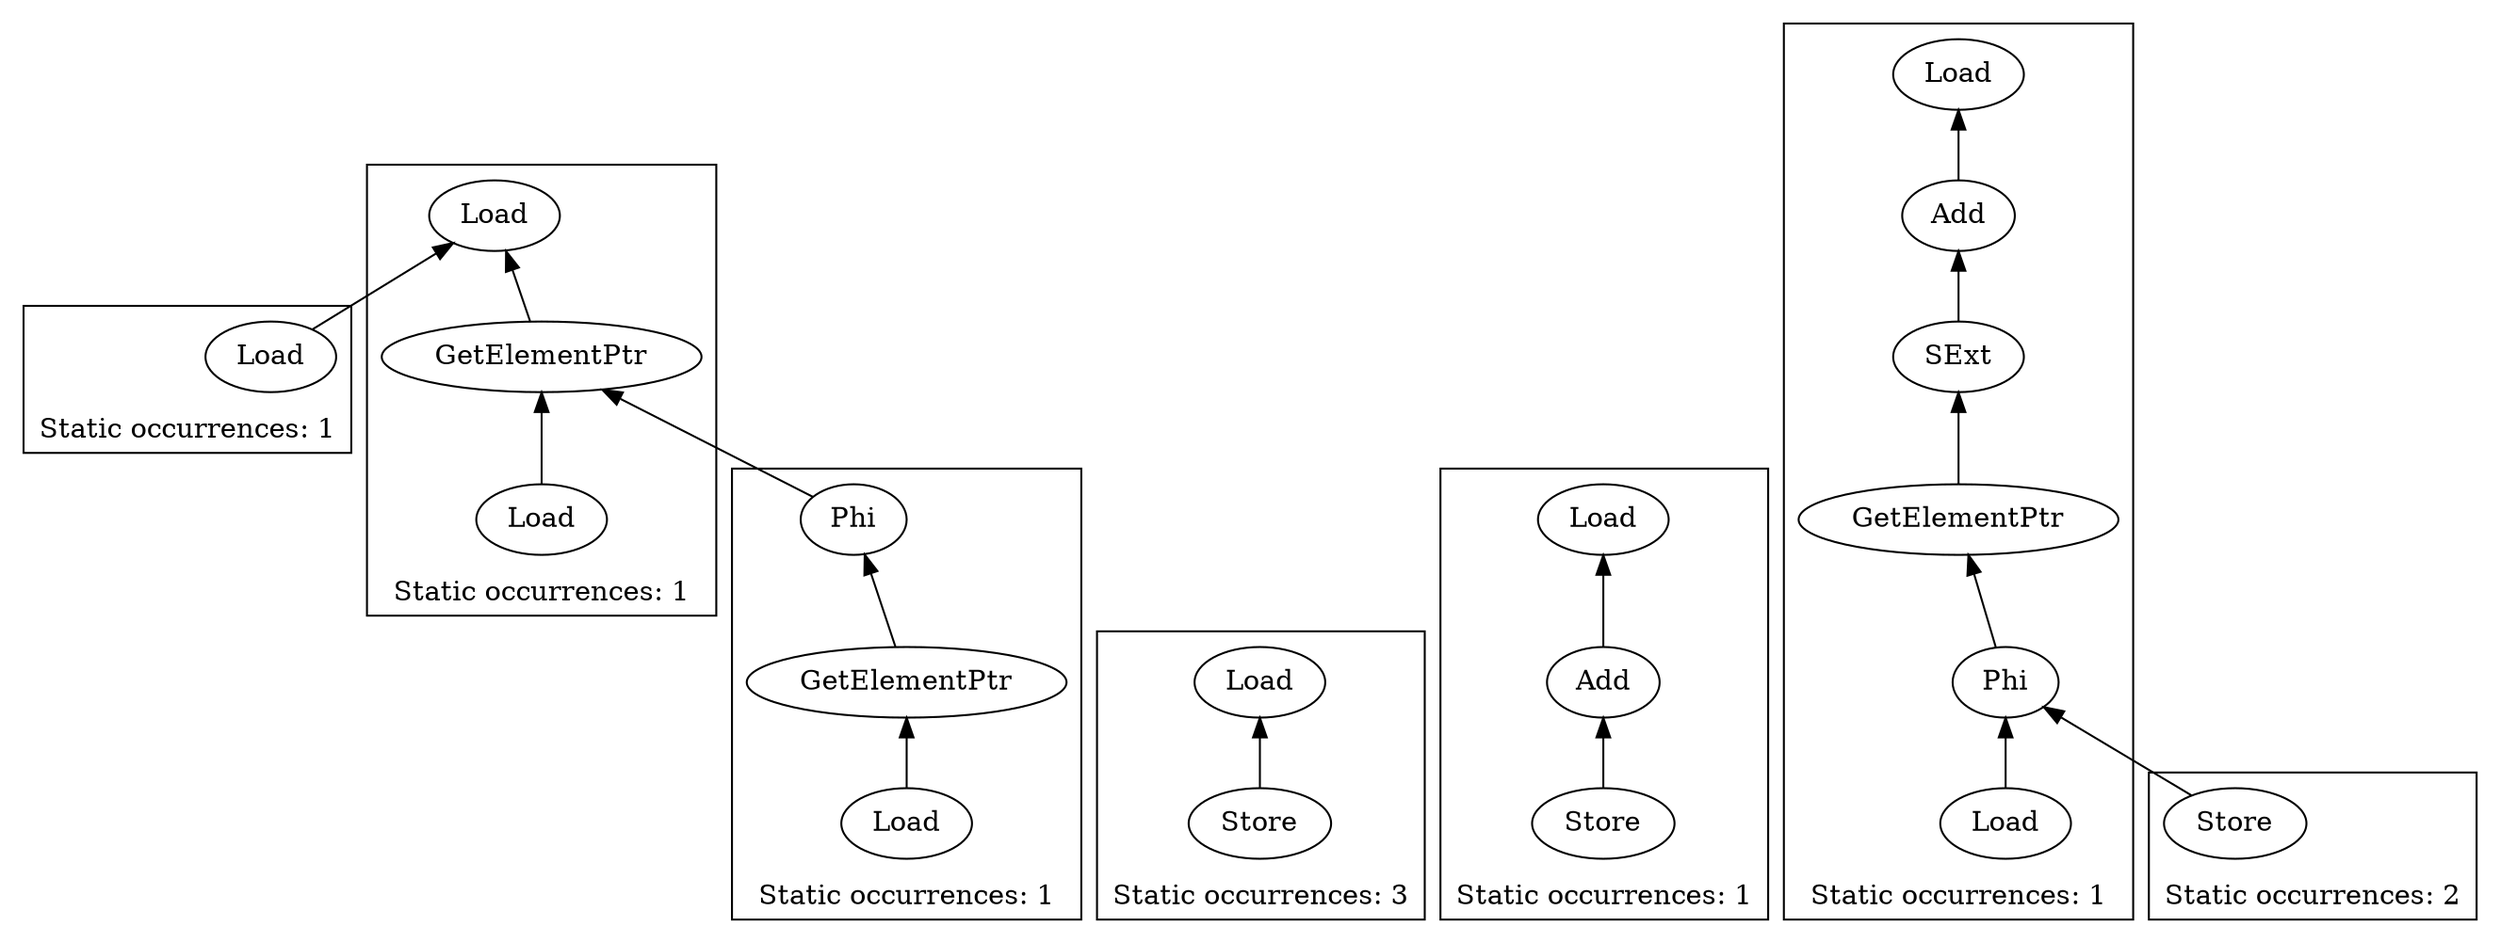 strict digraph {
rankdir=BT
subgraph {
22 [label="GetElementPtr"]
22 -> {
16
}
16 [label="Load"]
24 [label="Load"]
24 -> {
22
}
cluster=true
label=<Static occurrences: 1>
}
subgraph {
4 [label="Store"]
4 -> {
3
}
3 [label="Load"]
cluster=true
label=<Static occurrences: 3>
}
subgraph {
18 [label="Load"]
18 -> {
16
}
16 [label="Load"]
cluster=true
label=<Static occurrences: 1>
}
subgraph {
37 [label="Load"]
37 -> {
35
}
22 [label="GetElementPtr"]
22 -> {
16
}
16 [label="Load"]
35 [label="GetElementPtr"]
35 -> {
28
}
28 [label="Phi"]
28 -> {
22
}
cluster=true
label=<Static occurrences: 1>
}
subgraph {
139 [label="Add"]
139 -> {
138
}
138 [label="Load"]
140 [label="Store"]
140 -> {
139
}
cluster=true
label=<Static occurrences: 1>
}
subgraph {
177 [label="Phi"]
177 -> {
168
}
191 [label="Load"]
191 -> {
177
}
168 [label="GetElementPtr"]
168 -> {
166
}
166 [label="SExt"]
166 -> {
164
}
164 [label="Add"]
164 -> {
162
}
162 [label="Load"]
cluster=true
label=<Static occurrences: 1>
}
subgraph {
177 [label="Phi"]
177 -> {
168
}
195 [label="Store"]
195 -> {
177
}
168 [label="GetElementPtr"]
168 -> {
166
}
166 [label="SExt"]
166 -> {
164
}
164 [label="Add"]
164 -> {
162
}
162 [label="Load"]
cluster=true
label=<Static occurrences: 2>
}
}
